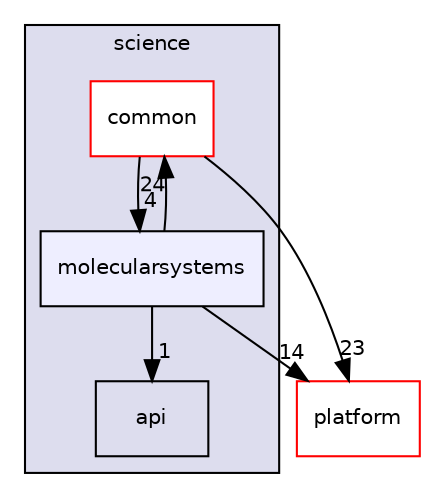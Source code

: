 digraph "bioexplorer/backend/science/molecularsystems" {
  compound=true
  node [ fontsize="10", fontname="Helvetica"];
  edge [ labelfontsize="10", labelfontname="Helvetica"];
  subgraph clusterdir_14d627cccd023aaf4f18eaf1359097e2 {
    graph [ bgcolor="#ddddee", pencolor="black", label="science" fontname="Helvetica", fontsize="10", URL="dir_14d627cccd023aaf4f18eaf1359097e2.html"]
  dir_5e35986c19ea419782b8bbaa2dbf7d22 [shape=box label="common" fillcolor="white" style="filled" color="red" URL="dir_5e35986c19ea419782b8bbaa2dbf7d22.html"];
  dir_d1f54f9136e312278e3013f14979bb60 [shape=box label="api" URL="dir_d1f54f9136e312278e3013f14979bb60.html"];
  dir_13b993dc952a68eedc739b9f16aeee83 [shape=box, label="molecularsystems", style="filled", fillcolor="#eeeeff", pencolor="black", URL="dir_13b993dc952a68eedc739b9f16aeee83.html"];
  }
  dir_c5a52a81292cf9a5167198f4f346d6d9 [shape=box label="platform" fillcolor="white" style="filled" color="red" URL="dir_c5a52a81292cf9a5167198f4f346d6d9.html"];
  dir_5e35986c19ea419782b8bbaa2dbf7d22->dir_13b993dc952a68eedc739b9f16aeee83 [headlabel="4", labeldistance=1.5 headhref="dir_000042_000052.html"];
  dir_5e35986c19ea419782b8bbaa2dbf7d22->dir_c5a52a81292cf9a5167198f4f346d6d9 [headlabel="23", labeldistance=1.5 headhref="dir_000042_000058.html"];
  dir_13b993dc952a68eedc739b9f16aeee83->dir_5e35986c19ea419782b8bbaa2dbf7d22 [headlabel="24", labeldistance=1.5 headhref="dir_000052_000042.html"];
  dir_13b993dc952a68eedc739b9f16aeee83->dir_c5a52a81292cf9a5167198f4f346d6d9 [headlabel="14", labeldistance=1.5 headhref="dir_000052_000058.html"];
  dir_13b993dc952a68eedc739b9f16aeee83->dir_d1f54f9136e312278e3013f14979bb60 [headlabel="1", labeldistance=1.5 headhref="dir_000052_000038.html"];
}
